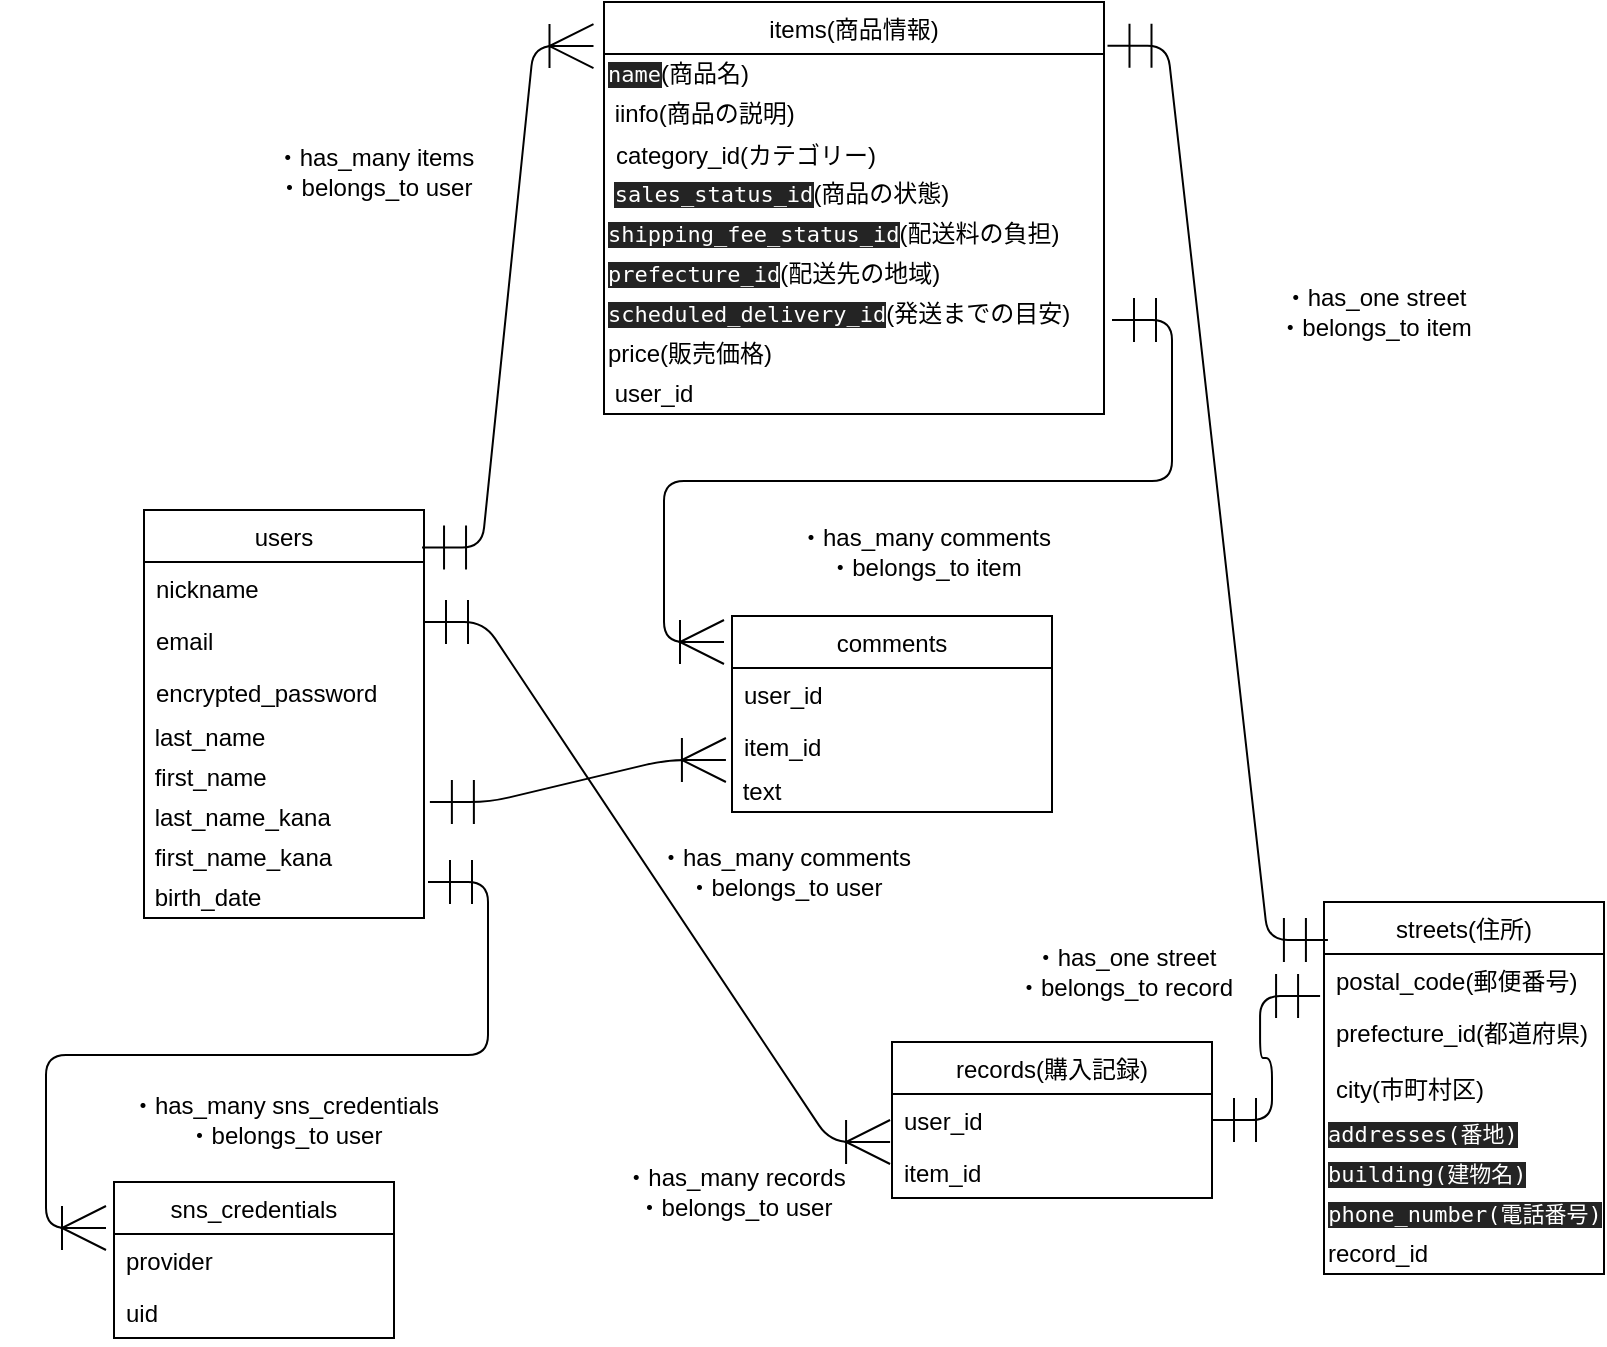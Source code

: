 <mxfile version="13.10.0" type="embed">
    <diagram id="XwZHdghfiyvHQSKYb_OS" name="ページ1">
        <mxGraphModel dx="1795" dy="731" grid="1" gridSize="10" guides="1" tooltips="1" connect="1" arrows="1" fold="1" page="1" pageScale="1" pageWidth="827" pageHeight="1169" math="0" shadow="0">
            <root>
                <mxCell id="0"/>
                <mxCell id="1" parent="0"/>
                <mxCell id="44" value="" style="edgeStyle=entityRelationEdgeStyle;fontSize=12;html=1;endArrow=ERoneToMany;startArrow=ERmandOne;endSize=20;targetPerimeterSpacing=0;startSize=20;exitX=0.993;exitY=0.092;exitDx=0;exitDy=0;exitPerimeter=0;entryX=-0.021;entryY=0.107;entryDx=0;entryDy=0;entryPerimeter=0;" parent="1" source="6" target="11" edge="1">
                    <mxGeometry width="100" height="100" relative="1" as="geometry">
                        <mxPoint x="390" y="370" as="sourcePoint"/>
                        <mxPoint x="310" y="90" as="targetPoint"/>
                    </mxGeometry>
                </mxCell>
                <mxCell id="48" value="" style="edgeStyle=entityRelationEdgeStyle;fontSize=12;html=1;endArrow=ERmandOne;startArrow=ERmandOne;exitX=1.007;exitY=0.106;exitDx=0;exitDy=0;exitPerimeter=0;endSize=20;startSize=20;entryX=0.014;entryY=0.102;entryDx=0;entryDy=0;entryPerimeter=0;" parent="1" source="11" target="19" edge="1">
                    <mxGeometry width="100" height="100" relative="1" as="geometry">
                        <mxPoint x="390" y="370" as="sourcePoint"/>
                        <mxPoint x="309" y="628" as="targetPoint"/>
                    </mxGeometry>
                </mxCell>
                <mxCell id="52" value="・has_many items&lt;br&gt;・belongs_to user" style="text;html=1;align=center;verticalAlign=middle;resizable=0;points=[];autosize=1;" parent="1" vertex="1">
                    <mxGeometry x="100" y="230" width="110" height="30" as="geometry"/>
                </mxCell>
                <mxCell id="53" value="・has_one street&lt;br&gt;・belongs_to item" style="text;html=1;align=center;verticalAlign=middle;resizable=0;points=[];autosize=1;" parent="1" vertex="1">
                    <mxGeometry x="600" y="300" width="110" height="30" as="geometry"/>
                </mxCell>
                <mxCell id="55" value="・has_one street&lt;br&gt;・belongs_to record" style="text;html=1;align=center;verticalAlign=middle;resizable=0;points=[];autosize=1;" parent="1" vertex="1">
                    <mxGeometry x="470" y="630" width="120" height="30" as="geometry"/>
                </mxCell>
                <mxCell id="11" value="items(商品情報)" style="swimlane;fontStyle=0;childLayout=stackLayout;horizontal=1;startSize=26;fillColor=none;horizontalStack=0;resizeParent=1;resizeParentMax=0;resizeLast=0;collapsible=1;marginBottom=0;" parent="1" vertex="1">
                    <mxGeometry x="270" y="160" width="250" height="206" as="geometry"/>
                </mxCell>
                <mxCell id="67" value="&lt;span style=&quot;color: rgb(255 , 255 , 255) ; font-family: &amp;#34;menlo&amp;#34; , monospace ; font-size: 11px ; background-color: rgb(36 , 36 , 36)&quot;&gt;name&lt;/span&gt;(商品名)" style="text;html=1;align=left;verticalAlign=middle;resizable=0;points=[];autosize=1;" parent="11" vertex="1">
                    <mxGeometry y="26" width="250" height="20" as="geometry"/>
                </mxCell>
                <mxCell id="66" value="&amp;nbsp;iinfo(商品の説明)" style="text;html=1;align=left;verticalAlign=middle;resizable=0;points=[];autosize=1;" parent="11" vertex="1">
                    <mxGeometry y="46" width="250" height="20" as="geometry"/>
                </mxCell>
                <mxCell id="14" value="category_id(カテゴリー)" style="text;strokeColor=none;fillColor=none;align=left;verticalAlign=middle;spacingLeft=4;spacingRight=4;overflow=hidden;rotatable=0;points=[[0,0.5],[1,0.5]];portConstraint=eastwest;" parent="11" vertex="1">
                    <mxGeometry y="66" width="250" height="20" as="geometry"/>
                </mxCell>
                <mxCell id="59" value="&amp;nbsp;&lt;span style=&quot;color: rgb(255 , 255 , 255) ; font-family: &amp;#34;menlo&amp;#34; , monospace ; font-size: 11px ; background-color: rgb(36 , 36 , 36)&quot;&gt;sales_status_id&lt;/span&gt;(商品の状態)" style="text;html=1;align=left;verticalAlign=middle;resizable=0;points=[];autosize=1;" parent="11" vertex="1">
                    <mxGeometry y="86" width="250" height="20" as="geometry"/>
                </mxCell>
                <mxCell id="61" value="&lt;span style=&quot;color: rgb(255 , 255 , 255) ; font-family: &amp;#34;menlo&amp;#34; , monospace ; font-size: 11px ; background-color: rgb(36 , 36 , 36)&quot;&gt;shipping_fee_status_id&lt;/span&gt;(配送料の負担)" style="text;html=1;align=left;verticalAlign=middle;resizable=0;points=[];autosize=1;" parent="11" vertex="1">
                    <mxGeometry y="106" width="250" height="20" as="geometry"/>
                </mxCell>
                <mxCell id="62" value="&lt;span style=&quot;color: rgb(255 , 255 , 255) ; font-family: &amp;#34;menlo&amp;#34; , monospace ; font-size: 11px ; background-color: rgb(36 , 36 , 36)&quot;&gt;prefecture_id&lt;/span&gt;(配送先の地域)" style="text;html=1;align=left;verticalAlign=middle;resizable=0;points=[];autosize=1;" parent="11" vertex="1">
                    <mxGeometry y="126" width="250" height="20" as="geometry"/>
                </mxCell>
                <mxCell id="63" value="&lt;span style=&quot;color: rgb(255 , 255 , 255) ; font-family: &amp;#34;menlo&amp;#34; , monospace ; font-size: 11px ; background-color: rgb(36 , 36 , 36)&quot;&gt;scheduled_delivery_id&lt;/span&gt;(発送までの目安)" style="text;html=1;align=left;verticalAlign=middle;resizable=0;points=[];autosize=1;" parent="11" vertex="1">
                    <mxGeometry y="146" width="250" height="20" as="geometry"/>
                </mxCell>
                <mxCell id="68" value="price(販売価格)" style="text;html=1;align=left;verticalAlign=middle;resizable=0;points=[];autosize=1;" parent="11" vertex="1">
                    <mxGeometry y="166" width="250" height="20" as="geometry"/>
                </mxCell>
                <mxCell id="75" value="&amp;nbsp;user_id" style="text;html=1;align=left;verticalAlign=middle;resizable=0;points=[];autosize=1;" parent="11" vertex="1">
                    <mxGeometry y="186" width="250" height="20" as="geometry"/>
                </mxCell>
                <mxCell id="6" value="users" style="swimlane;fontStyle=0;childLayout=stackLayout;horizontal=1;startSize=26;fillColor=none;horizontalStack=0;resizeParent=1;resizeParentMax=0;resizeLast=0;collapsible=1;marginBottom=0;" parent="1" vertex="1">
                    <mxGeometry x="40" y="414" width="140" height="204" as="geometry"/>
                </mxCell>
                <mxCell id="7" value="nickname" style="text;strokeColor=none;fillColor=none;align=left;verticalAlign=top;spacingLeft=4;spacingRight=4;overflow=hidden;rotatable=0;points=[[0,0.5],[1,0.5]];portConstraint=eastwest;" parent="6" vertex="1">
                    <mxGeometry y="26" width="140" height="26" as="geometry"/>
                </mxCell>
                <mxCell id="8" value="email" style="text;strokeColor=none;fillColor=none;align=left;verticalAlign=top;spacingLeft=4;spacingRight=4;overflow=hidden;rotatable=0;points=[[0,0.5],[1,0.5]];portConstraint=eastwest;" parent="6" vertex="1">
                    <mxGeometry y="52" width="140" height="26" as="geometry"/>
                </mxCell>
                <mxCell id="9" value="encrypted_password" style="text;strokeColor=none;fillColor=none;align=left;verticalAlign=top;spacingLeft=4;spacingRight=4;overflow=hidden;rotatable=0;points=[[0,0.5],[1,0.5]];portConstraint=eastwest;" parent="6" vertex="1">
                    <mxGeometry y="78" width="140" height="26" as="geometry"/>
                </mxCell>
                <mxCell id="77" value="&amp;nbsp;last_name" style="text;html=1;align=left;verticalAlign=middle;resizable=0;points=[];autosize=1;" parent="6" vertex="1">
                    <mxGeometry y="104" width="140" height="20" as="geometry"/>
                </mxCell>
                <mxCell id="78" value="&amp;nbsp;first_name" style="text;html=1;align=left;verticalAlign=middle;resizable=0;points=[];autosize=1;" parent="6" vertex="1">
                    <mxGeometry y="124" width="140" height="20" as="geometry"/>
                </mxCell>
                <mxCell id="79" value="&amp;nbsp;last_name_kana" style="text;html=1;align=left;verticalAlign=middle;resizable=0;points=[];autosize=1;" parent="6" vertex="1">
                    <mxGeometry y="144" width="140" height="20" as="geometry"/>
                </mxCell>
                <mxCell id="80" value="&amp;nbsp;first_name_kana" style="text;html=1;align=left;verticalAlign=middle;resizable=0;points=[];autosize=1;" parent="6" vertex="1">
                    <mxGeometry y="164" width="140" height="20" as="geometry"/>
                </mxCell>
                <mxCell id="81" value="&amp;nbsp;birth_date" style="text;html=1;align=left;verticalAlign=middle;resizable=0;points=[];autosize=1;" parent="6" vertex="1">
                    <mxGeometry y="184" width="140" height="20" as="geometry"/>
                </mxCell>
                <mxCell id="73" value="" style="edgeStyle=entityRelationEdgeStyle;fontSize=12;html=1;endArrow=ERoneToMany;startArrow=ERmandOne;endSize=20;targetPerimeterSpacing=0;startSize=20;entryX=-0.006;entryY=-0.077;entryDx=0;entryDy=0;entryPerimeter=0;" parent="1" target="17" edge="1">
                    <mxGeometry width="100" height="100" relative="1" as="geometry">
                        <mxPoint x="180" y="470" as="sourcePoint"/>
                        <mxPoint x="660" y="510" as="targetPoint"/>
                    </mxGeometry>
                </mxCell>
                <mxCell id="74" value="・has_many records&lt;br&gt;・belongs_to user" style="text;html=1;align=center;verticalAlign=middle;resizable=0;points=[];autosize=1;" parent="1" vertex="1">
                    <mxGeometry x="270" y="740" width="130" height="30" as="geometry"/>
                </mxCell>
                <mxCell id="15" value="records(購入記録)" style="swimlane;fontStyle=0;childLayout=stackLayout;horizontal=1;startSize=26;fillColor=none;horizontalStack=0;resizeParent=1;resizeParentMax=0;resizeLast=0;collapsible=1;marginBottom=0;" parent="1" vertex="1">
                    <mxGeometry x="414" y="680" width="160" height="78" as="geometry"/>
                </mxCell>
                <mxCell id="16" value="user_id" style="text;strokeColor=none;fillColor=none;align=left;verticalAlign=top;spacingLeft=4;spacingRight=4;overflow=hidden;rotatable=0;points=[[0,0.5],[1,0.5]];portConstraint=eastwest;" parent="15" vertex="1">
                    <mxGeometry y="26" width="160" height="26" as="geometry"/>
                </mxCell>
                <mxCell id="17" value="item_id" style="text;strokeColor=none;fillColor=none;align=left;verticalAlign=top;spacingLeft=4;spacingRight=4;overflow=hidden;rotatable=0;points=[[0,0.5],[1,0.5]];portConstraint=eastwest;" parent="15" vertex="1">
                    <mxGeometry y="52" width="160" height="26" as="geometry"/>
                </mxCell>
                <mxCell id="76" value="" style="edgeStyle=entityRelationEdgeStyle;fontSize=12;html=1;endArrow=ERmandOne;startArrow=ERmandOne;exitX=1;exitY=0.5;exitDx=0;exitDy=0;entryX=-0.014;entryY=0.808;entryDx=0;entryDy=0;entryPerimeter=0;endSize=20;startSize=20;" parent="1" source="16" target="20" edge="1">
                    <mxGeometry width="100" height="100" relative="1" as="geometry">
                        <mxPoint x="571.75" y="221.836" as="sourcePoint"/>
                        <mxPoint x="329.04" y="639.75" as="targetPoint"/>
                    </mxGeometry>
                </mxCell>
                <mxCell id="19" value="streets(住所)" style="swimlane;fontStyle=0;childLayout=stackLayout;horizontal=1;startSize=26;fillColor=none;horizontalStack=0;resizeParent=1;resizeParentMax=0;resizeLast=0;collapsible=1;marginBottom=0;" parent="1" vertex="1">
                    <mxGeometry x="630" y="610" width="140" height="186" as="geometry"/>
                </mxCell>
                <mxCell id="20" value="postal_code(郵便番号)" style="text;strokeColor=none;fillColor=none;align=left;verticalAlign=top;spacingLeft=4;spacingRight=4;overflow=hidden;rotatable=0;points=[[0,0.5],[1,0.5]];portConstraint=eastwest;" parent="19" vertex="1">
                    <mxGeometry y="26" width="140" height="26" as="geometry"/>
                </mxCell>
                <mxCell id="21" value="prefecture_id(都道府県)" style="text;strokeColor=none;fillColor=none;align=left;verticalAlign=top;spacingLeft=4;spacingRight=4;overflow=hidden;rotatable=0;points=[[0,0.5],[1,0.5]];portConstraint=eastwest;" parent="19" vertex="1">
                    <mxGeometry y="52" width="140" height="28" as="geometry"/>
                </mxCell>
                <mxCell id="22" value="city(市町村区)" style="text;strokeColor=none;fillColor=none;align=left;verticalAlign=top;spacingLeft=4;spacingRight=4;overflow=hidden;rotatable=0;points=[[0,0.5],[1,0.5]];portConstraint=eastwest;" parent="19" vertex="1">
                    <mxGeometry y="80" width="140" height="26" as="geometry"/>
                </mxCell>
                <mxCell id="69" value="&lt;span style=&quot;color: rgb(255, 255, 255); font-family: menlo, monospace; font-size: 11px; background-color: rgb(36, 36, 36);&quot;&gt;addresses(番地)&lt;/span&gt;" style="text;html=1;align=left;verticalAlign=middle;resizable=0;points=[];autosize=1;" parent="19" vertex="1">
                    <mxGeometry y="106" width="140" height="20" as="geometry"/>
                </mxCell>
                <mxCell id="70" value="&lt;span style=&quot;color: rgb(255, 255, 255); font-family: menlo, monospace; font-size: 11px; background-color: rgb(36, 36, 36);&quot;&gt;building(建物名)&lt;/span&gt;" style="text;html=1;align=left;verticalAlign=middle;resizable=0;points=[];autosize=1;" parent="19" vertex="1">
                    <mxGeometry y="126" width="140" height="20" as="geometry"/>
                </mxCell>
                <mxCell id="71" value="&lt;span style=&quot;color: rgb(255 , 255 , 255) ; font-family: &amp;#34;menlo&amp;#34; , monospace ; font-size: 11px ; text-align: left ; background-color: rgb(36 , 36 , 36)&quot;&gt;phone_number(電話番号)&lt;/span&gt;" style="text;html=1;align=center;verticalAlign=middle;resizable=0;points=[];autosize=1;" parent="19" vertex="1">
                    <mxGeometry y="146" width="140" height="20" as="geometry"/>
                </mxCell>
                <mxCell id="82" value="record_id" style="text;html=1;align=left;verticalAlign=middle;resizable=0;points=[];autosize=1;" parent="19" vertex="1">
                    <mxGeometry y="166" width="140" height="20" as="geometry"/>
                </mxCell>
                <mxCell id="83" value="comments" style="swimlane;fontStyle=0;childLayout=stackLayout;horizontal=1;startSize=26;fillColor=none;horizontalStack=0;resizeParent=1;resizeParentMax=0;resizeLast=0;collapsible=1;marginBottom=0;" parent="1" vertex="1">
                    <mxGeometry x="334" y="467" width="160" height="98" as="geometry"/>
                </mxCell>
                <mxCell id="84" value="user_id" style="text;strokeColor=none;fillColor=none;align=left;verticalAlign=top;spacingLeft=4;spacingRight=4;overflow=hidden;rotatable=0;points=[[0,0.5],[1,0.5]];portConstraint=eastwest;" parent="83" vertex="1">
                    <mxGeometry y="26" width="160" height="26" as="geometry"/>
                </mxCell>
                <mxCell id="85" value="item_id" style="text;strokeColor=none;fillColor=none;align=left;verticalAlign=top;spacingLeft=4;spacingRight=4;overflow=hidden;rotatable=0;points=[[0,0.5],[1,0.5]];portConstraint=eastwest;" parent="83" vertex="1">
                    <mxGeometry y="52" width="160" height="26" as="geometry"/>
                </mxCell>
                <mxCell id="86" value="&amp;nbsp;text" style="text;html=1;align=left;verticalAlign=middle;resizable=0;points=[];autosize=1;" parent="83" vertex="1">
                    <mxGeometry y="78" width="160" height="20" as="geometry"/>
                </mxCell>
                <mxCell id="87" value="" style="edgeStyle=entityRelationEdgeStyle;fontSize=12;html=1;endArrow=ERoneToMany;startArrow=ERmandOne;endSize=20;targetPerimeterSpacing=0;startSize=20;entryX=-0.019;entryY=0.769;entryDx=0;entryDy=0;entryPerimeter=0;exitX=1.021;exitY=0.1;exitDx=0;exitDy=0;exitPerimeter=0;" parent="1" source="79" target="85" edge="1">
                    <mxGeometry width="100" height="100" relative="1" as="geometry">
                        <mxPoint x="190" y="560" as="sourcePoint"/>
                        <mxPoint x="304.04" y="757.998" as="targetPoint"/>
                    </mxGeometry>
                </mxCell>
                <mxCell id="88" value="" style="edgeStyle=entityRelationEdgeStyle;fontSize=12;html=1;endArrow=ERoneToMany;startArrow=ERmandOne;endSize=20;targetPerimeterSpacing=0;startSize=20;exitX=1.016;exitY=0.65;exitDx=0;exitDy=0;exitPerimeter=0;" parent="1" source="63" edge="1">
                    <mxGeometry width="100" height="100" relative="1" as="geometry">
                        <mxPoint x="90" y="680" as="sourcePoint"/>
                        <mxPoint x="330" y="480" as="targetPoint"/>
                    </mxGeometry>
                </mxCell>
                <mxCell id="89" value="・has_many comments&lt;br&gt;・belongs_to user" style="text;html=1;align=center;verticalAlign=middle;resizable=0;points=[];autosize=1;" parent="1" vertex="1">
                    <mxGeometry x="290" y="580" width="140" height="30" as="geometry"/>
                </mxCell>
                <mxCell id="90" value="・has_many comments&lt;br&gt;・belongs_to item" style="text;html=1;align=center;verticalAlign=middle;resizable=0;points=[];autosize=1;" parent="1" vertex="1">
                    <mxGeometry x="360" y="420" width="140" height="30" as="geometry"/>
                </mxCell>
                <mxCell id="91" value="sns_credentials" style="swimlane;fontStyle=0;childLayout=stackLayout;horizontal=1;startSize=26;fillColor=none;horizontalStack=0;resizeParent=1;resizeParentMax=0;resizeLast=0;collapsible=1;marginBottom=0;" parent="1" vertex="1">
                    <mxGeometry x="25" y="750" width="140" height="78" as="geometry"/>
                </mxCell>
                <mxCell id="92" value="provider" style="text;strokeColor=none;fillColor=none;align=left;verticalAlign=top;spacingLeft=4;spacingRight=4;overflow=hidden;rotatable=0;points=[[0,0.5],[1,0.5]];portConstraint=eastwest;" parent="91" vertex="1">
                    <mxGeometry y="26" width="140" height="26" as="geometry"/>
                </mxCell>
                <mxCell id="93" value="uid" style="text;strokeColor=none;fillColor=none;align=left;verticalAlign=top;spacingLeft=4;spacingRight=4;overflow=hidden;rotatable=0;points=[[0,0.5],[1,0.5]];portConstraint=eastwest;" parent="91" vertex="1">
                    <mxGeometry y="52" width="140" height="26" as="geometry"/>
                </mxCell>
                <mxCell id="100" value="" style="edgeStyle=entityRelationEdgeStyle;fontSize=12;html=1;endArrow=ERoneToMany;startArrow=ERmandOne;endSize=20;targetPerimeterSpacing=0;startSize=20;" parent="1" edge="1">
                    <mxGeometry width="100" height="100" relative="1" as="geometry">
                        <mxPoint x="182" y="600" as="sourcePoint"/>
                        <mxPoint x="21" y="773" as="targetPoint"/>
                    </mxGeometry>
                </mxCell>
                <mxCell id="101" value="・has_many sns_credentials&lt;br&gt;・belongs_to user" style="text;html=1;align=center;verticalAlign=middle;resizable=0;points=[];autosize=1;" parent="1" vertex="1">
                    <mxGeometry x="25" y="704" width="170" height="30" as="geometry"/>
                </mxCell>
            </root>
        </mxGraphModel>
    </diagram>
</mxfile>